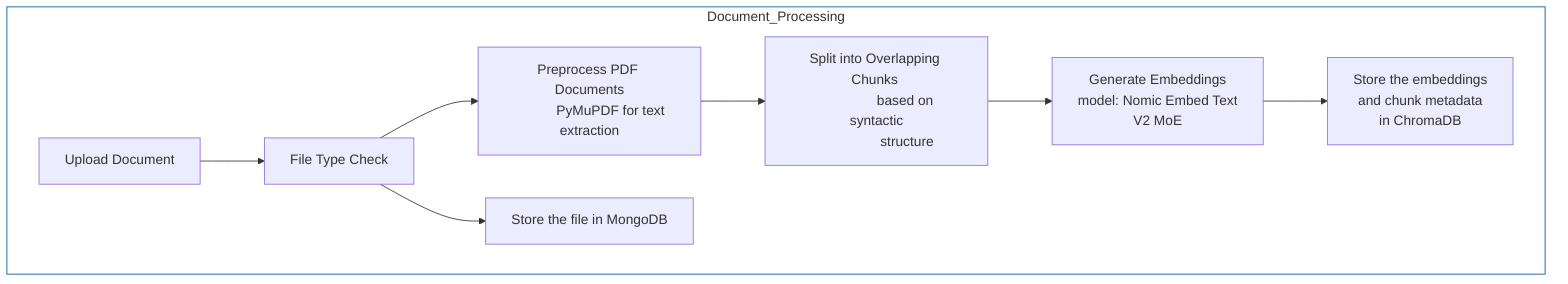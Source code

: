 flowchart TD
    %% Document Processing Flow
    subgraph Document_Processing
        S[Upload Document] --> T[File Type Check]

        T --> V[Preprocess PDF Documents
            PyMuPDF for text extraction ]
        V --> W[Split into Overlapping Chunks 
                based on syntactic
                structure]
        W --> X[Generate Embeddings
                 model: Nomic Embed Text
                  V2 MoE
                    ]
        X --> Y[Store the embeddings 
                and chunk metadata
                in ChromaDB]
       
        T --> U[Store the file in MongoDB]
    
    end
    
    %% Styling

    classDef outer fill:#ffffff,stroke:#01579b,stroke-width:1px

    classDef blue fill:#e1f5fe,stroke:#01579b,stroke-width:2px

    class Document_Processing outer